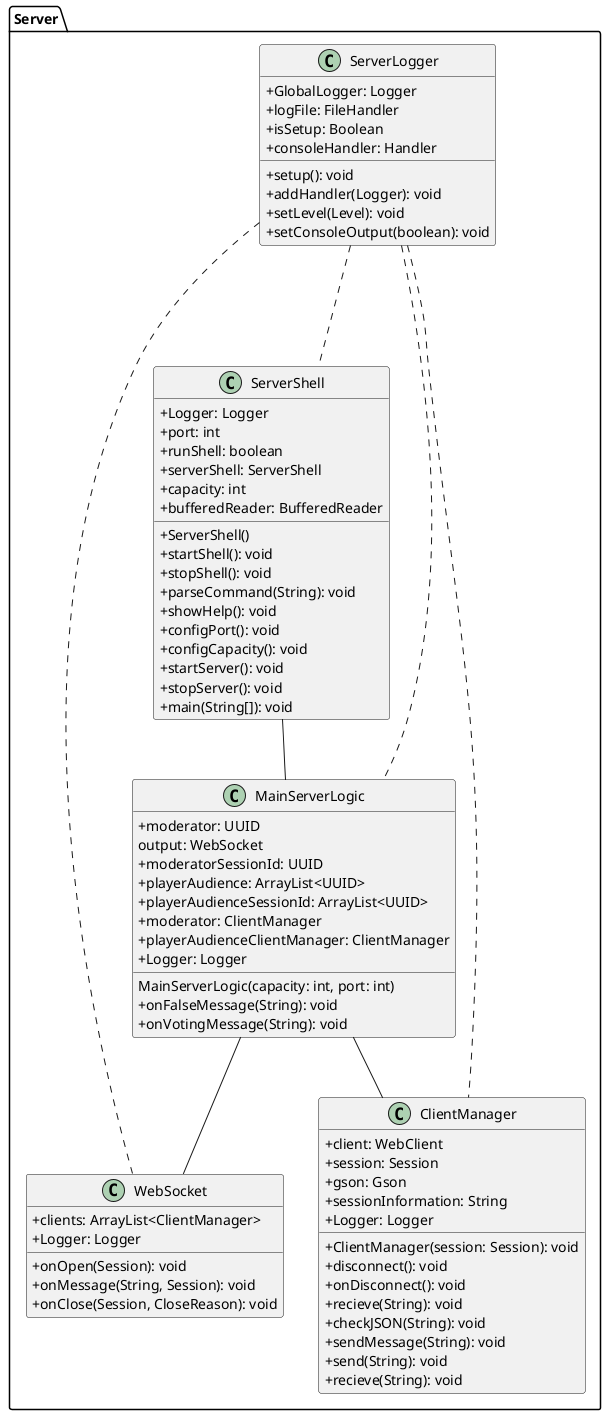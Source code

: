 @startuml

skinparam classAttributeIconSize 0

package "Server" {
class "ServerShell" as ss {
    {field} +Logger: Logger
    {field} +port: int
    {field} +runShell: boolean
    {field} +serverShell: ServerShell
    {field} +capacity: int
    {field} +bufferedReader: BufferedReader
    {method} +ServerShell()
    {method} +startShell(): void
    {method} +stopShell(): void
    {method} +parseCommand(String): void
    {method} +showHelp(): void
    {method} +configPort(): void
    {method} +configCapacity(): void
    {method} +startServer(): void
    {method} +stopServer(): void
    {method} +main(String[]): void
  }
class "WebSocket" as ws {
    {field} +clients: ArrayList<ClientManager>
    {field} +Logger: Logger
    {method} +onOpen(Session): void
    {method} +onMessage(String, Session): void
    {method} +onClose(Session, CloseReason): void

}

class "MainServerLogic" as msl {
    {field} +moderator: UUID
    {field} output: WebSocket
    {field} +moderatorSessionId: UUID
    {field} +playerAudience: ArrayList<UUID>
    {field} +playerAudienceSessionId: ArrayList<UUID>
    {field} +moderator: ClientManager
    {field} +playerAudienceClientManager: ClientManager
    {field} +Logger: Logger
    {method} MainServerLogic(capacity: int, port: int)
    {method} +onFalseMessage(String): void
    {method} +onVotingMessage(String): void

}
class "ClientManager" as cm {
    {field} +client: WebClient
    {field} +session: Session
    {field} +gson: Gson
    {field} +sessionInformation: String
    {field} +Logger: Logger
    {method} +ClientManager(session: Session): void
    {method} +disconnect(): void
    {method} +onDisconnect(): void
    {method} +recieve(String): void
    {method} +checkJSON(String): void
    {method} +sendMessage(String): void
    {method} +send(String): void
    {method} +recieve(String): void
}

class "ServerLogger" as sl {
    {field} +GlobalLogger: Logger
    {field} +logFile: FileHandler
    {field} +isSetup: Boolean
    {field} +consoleHandler: Handler
    {method} +setup(): void
    {method} +addHandler(Logger): void
    {method} +setLevel(Level): void
    {method} +setConsoleOutput(boolean): void
}
}
ss -- msl
msl -- ws
msl -- cm
sl ... msl
sl ... ws
sl ... cm
sl ... ss

@enduml